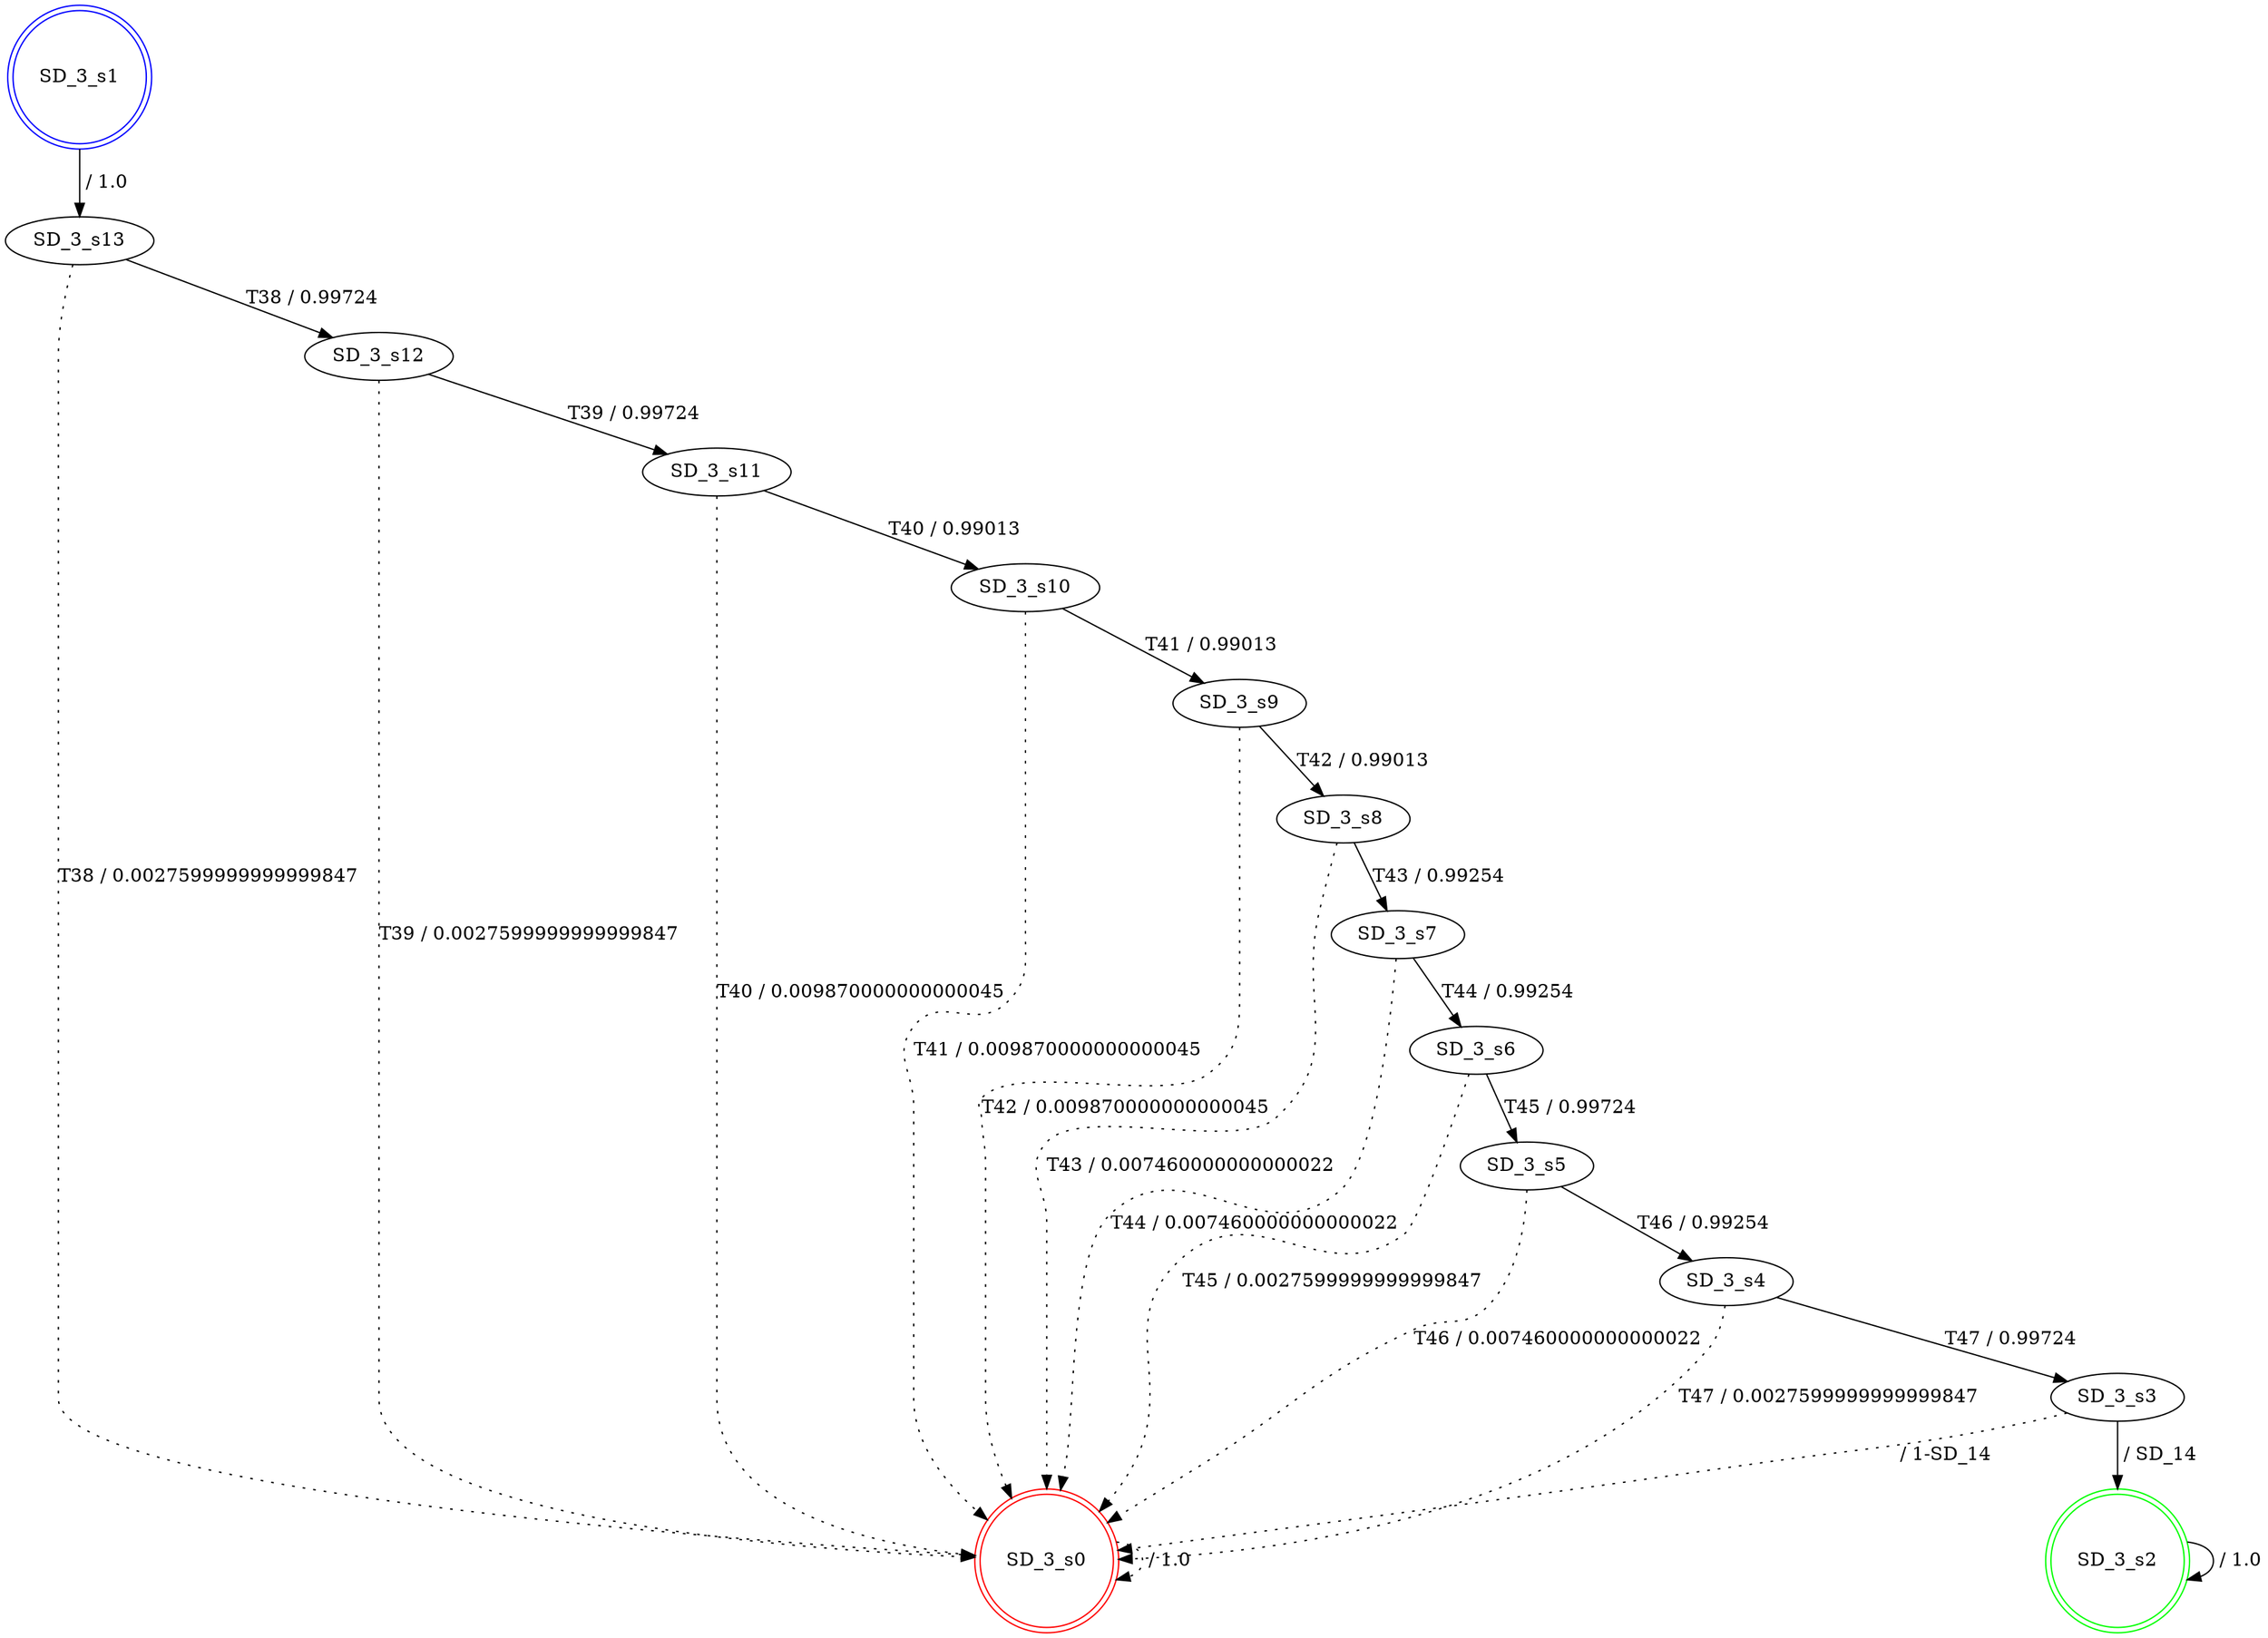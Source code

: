 digraph graphname {
SD_3_s0 [label="SD_3_s0",color=red,shape=doublecircle ];
SD_3_s1 [label="SD_3_s1",color=blue,shape=doublecircle ];
SD_3_s2 [label="SD_3_s2",color=green,shape=doublecircle ];
SD_3_s3 [label="SD_3_s3" ];
SD_3_s4 [label="SD_3_s4" ];
SD_3_s5 [label="SD_3_s5" ];
SD_3_s6 [label="SD_3_s6" ];
SD_3_s7 [label="SD_3_s7" ];
SD_3_s8 [label="SD_3_s8" ];
SD_3_s9 [label="SD_3_s9" ];
SD_3_s10 [label="SD_3_s10" ];
SD_3_s11 [label="SD_3_s11" ];
SD_3_s12 [label="SD_3_s12" ];
SD_3_s13 [label="SD_3_s13" ];
SD_3_s0 -> SD_3_s0 [label=" / 1.0", style=dotted];
SD_3_s1 -> SD_3_s13 [label=" / 1.0"];
SD_3_s2 -> SD_3_s2 [label=" / 1.0"];
SD_3_s3 -> SD_3_s2 [label=" / SD_14"];
SD_3_s3 -> SD_3_s0 [label=" / 1-SD_14", style=dotted];
SD_3_s4 -> SD_3_s3 [label="T47 / 0.99724"];
SD_3_s4 -> SD_3_s0 [label="T47 / 0.0027599999999999847", style=dotted];
SD_3_s5 -> SD_3_s4 [label="T46 / 0.99254"];
SD_3_s5 -> SD_3_s0 [label="T46 / 0.007460000000000022", style=dotted];
SD_3_s6 -> SD_3_s5 [label="T45 / 0.99724"];
SD_3_s6 -> SD_3_s0 [label="T45 / 0.0027599999999999847", style=dotted];
SD_3_s7 -> SD_3_s6 [label="T44 / 0.99254"];
SD_3_s7 -> SD_3_s0 [label="T44 / 0.007460000000000022", style=dotted];
SD_3_s8 -> SD_3_s7 [label="T43 / 0.99254"];
SD_3_s8 -> SD_3_s0 [label="T43 / 0.007460000000000022", style=dotted];
SD_3_s9 -> SD_3_s8 [label="T42 / 0.99013"];
SD_3_s9 -> SD_3_s0 [label="T42 / 0.009870000000000045", style=dotted];
SD_3_s10 -> SD_3_s9 [label="T41 / 0.99013"];
SD_3_s10 -> SD_3_s0 [label="T41 / 0.009870000000000045", style=dotted];
SD_3_s11 -> SD_3_s10 [label="T40 / 0.99013"];
SD_3_s11 -> SD_3_s0 [label="T40 / 0.009870000000000045", style=dotted];
SD_3_s12 -> SD_3_s11 [label="T39 / 0.99724"];
SD_3_s12 -> SD_3_s0 [label="T39 / 0.0027599999999999847", style=dotted];
SD_3_s13 -> SD_3_s12 [label="T38 / 0.99724"];
SD_3_s13 -> SD_3_s0 [label="T38 / 0.0027599999999999847", style=dotted];
}
